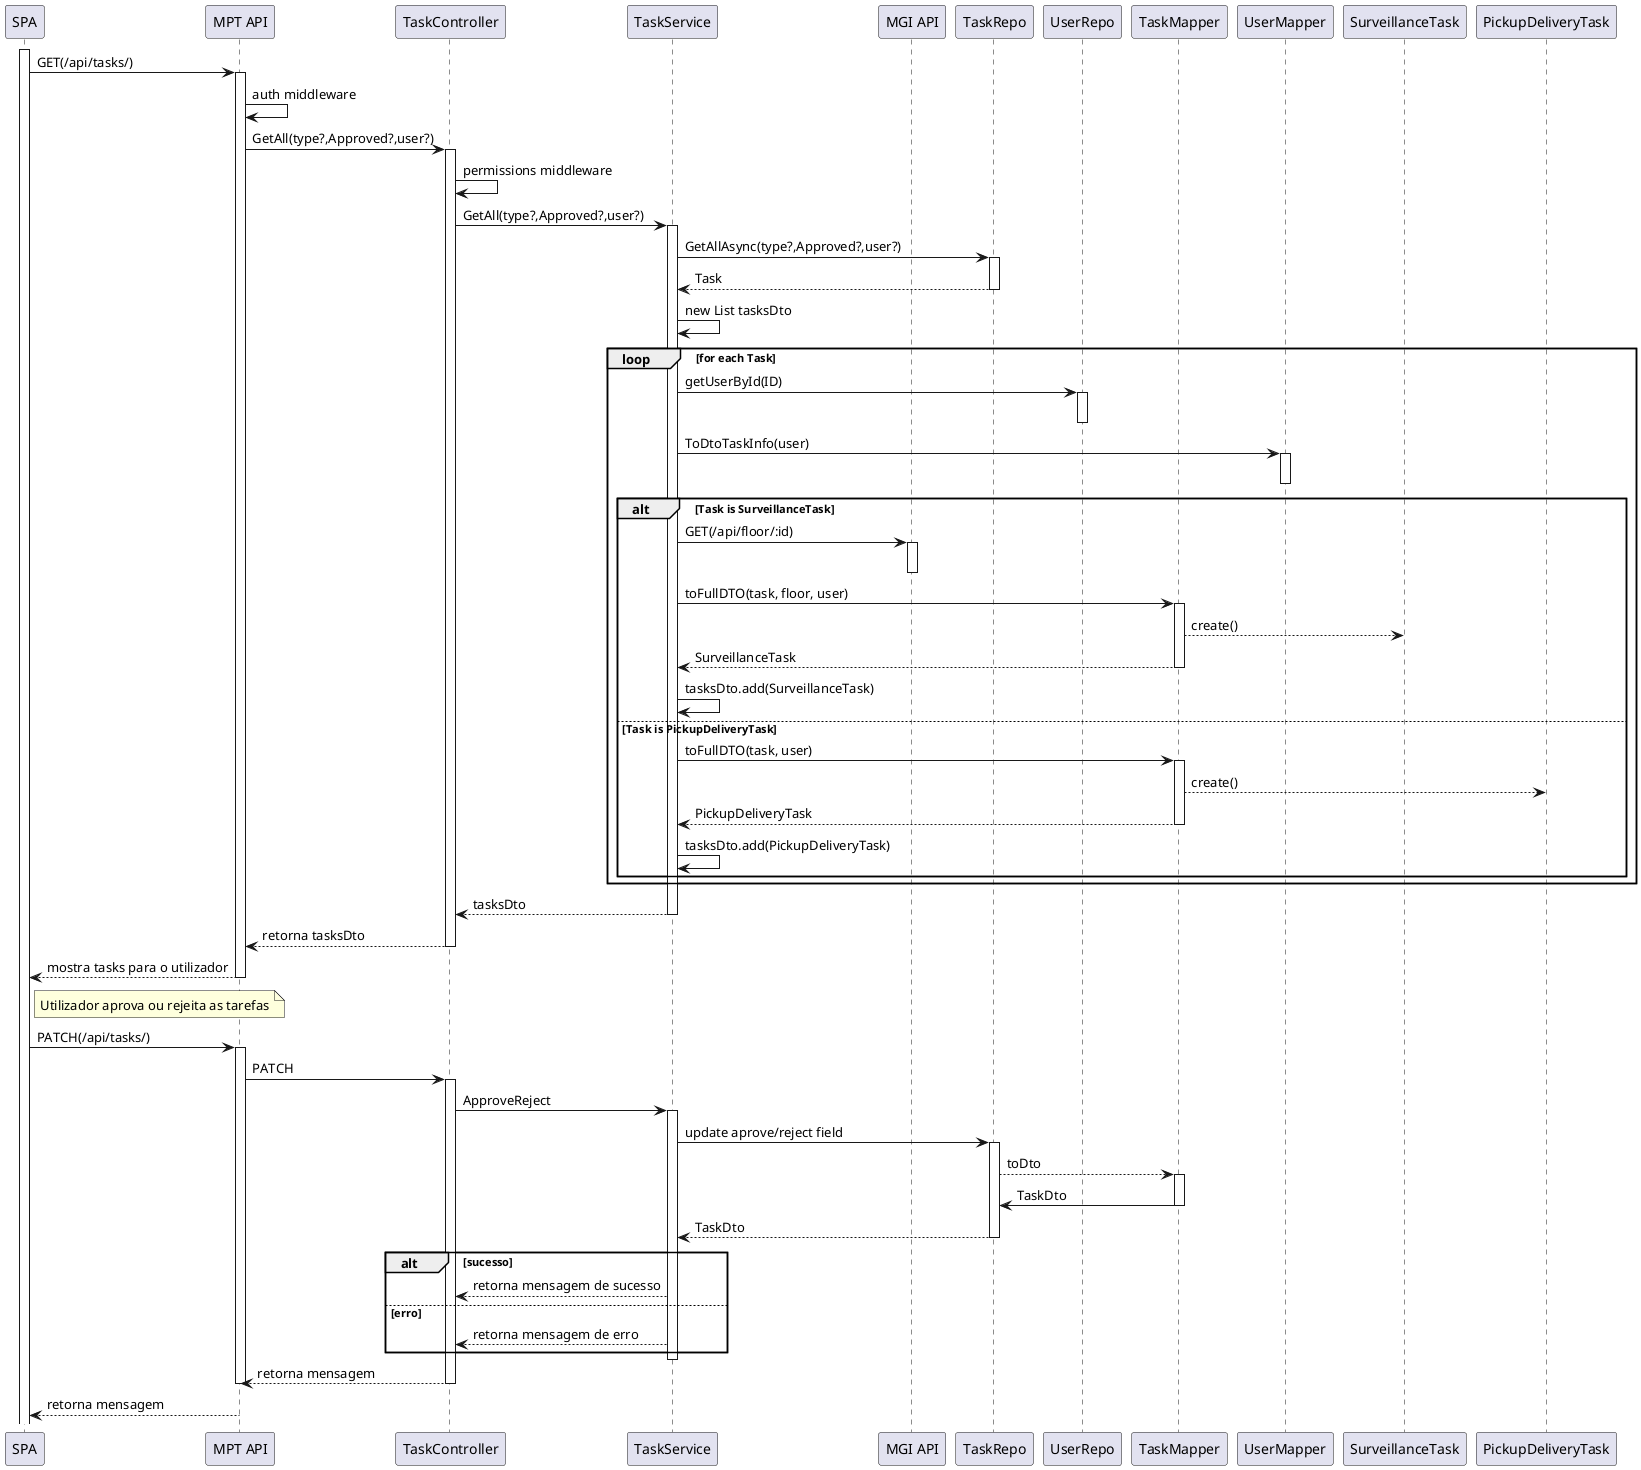 @startuml
participant SPA
participant "MPT API" as API
participant "TaskController" as Ctrl
participant "TaskService" as Srv
participant "MGI API" as API2

participant "TaskRepo" as Repo
participant "UserRepo" as ur
participant "TaskMapper" as Map
participant "UserMapper" as um
participant "SurveillanceTask" as SurveillanceTask
participant "PickupDeliveryTask" as PickupDeliveryTask

activate SPA
SPA -> API: GET(/api/tasks/)
activate API

API -> API: auth middleware 
API -> Ctrl: GetAll(type?,Approved?,user?)
activate Ctrl

Ctrl -> Ctrl: permissions middleware 
Ctrl -> Srv: GetAll(type?,Approved?,user?)
activate Srv

Srv -> Repo: GetAllAsync(type?,Approved?,user?)
activate Repo
Repo --> Srv: Task
deactivate Repo

Srv -> Srv: new List tasksDto

loop for each Task

    Srv -> ur: getUserById(ID)
    activate ur
    deactivate ur
    Srv -> um: ToDtoTaskInfo(user)
    activate um
    deactivate um

    alt Task is SurveillanceTask

        Srv -> API2: GET(/api/floor/:id)
        activate API2
        deactivate API2

        Srv -> Map: toFullDTO(task, floor, user)
        activate Map
        Map --> SurveillanceTask: create()
        Map --> Srv: SurveillanceTask
        deactivate Map

        Srv -> Srv: tasksDto.add(SurveillanceTask)
    else Task is PickupDeliveryTask
        Srv -> Map: toFullDTO(task, user)
        activate Map
        Map --> PickupDeliveryTask: create()
        Map --> Srv: PickupDeliveryTask
        deactivate Map

        Srv -> Srv: tasksDto.add(PickupDeliveryTask)
    end

end

Srv --> Ctrl: tasksDto
deactivate Srv

Ctrl --> API: retorna tasksDto
deactivate Ctrl

API --> SPA: mostra tasks para o utilizador
deactivate API

note right of SPA 
    Utilizador aprova ou rejeita as tarefas
end note

SPA -> API: PATCH(/api/tasks/)

activate API
API -> Ctrl: PATCH

activate Ctrl
Ctrl -> Srv: ApproveReject
activate Srv
Srv -> Repo: update aprove/reject field

activate Repo
Repo --> Map: toDto
activate Map
Map -> Repo: TaskDto
deactivate Map
Repo --> Srv: TaskDto
deactivate Repo

alt sucesso 
    Srv --> Ctrl: retorna mensagem de sucesso
else erro
    Srv --> Ctrl: retorna mensagem de erro
end
deactivate Srv

Ctrl --> API: retorna mensagem

deactivate Ctrl
deactivate API

API --> SPA: retorna mensagem

deactivate API







@enduml
